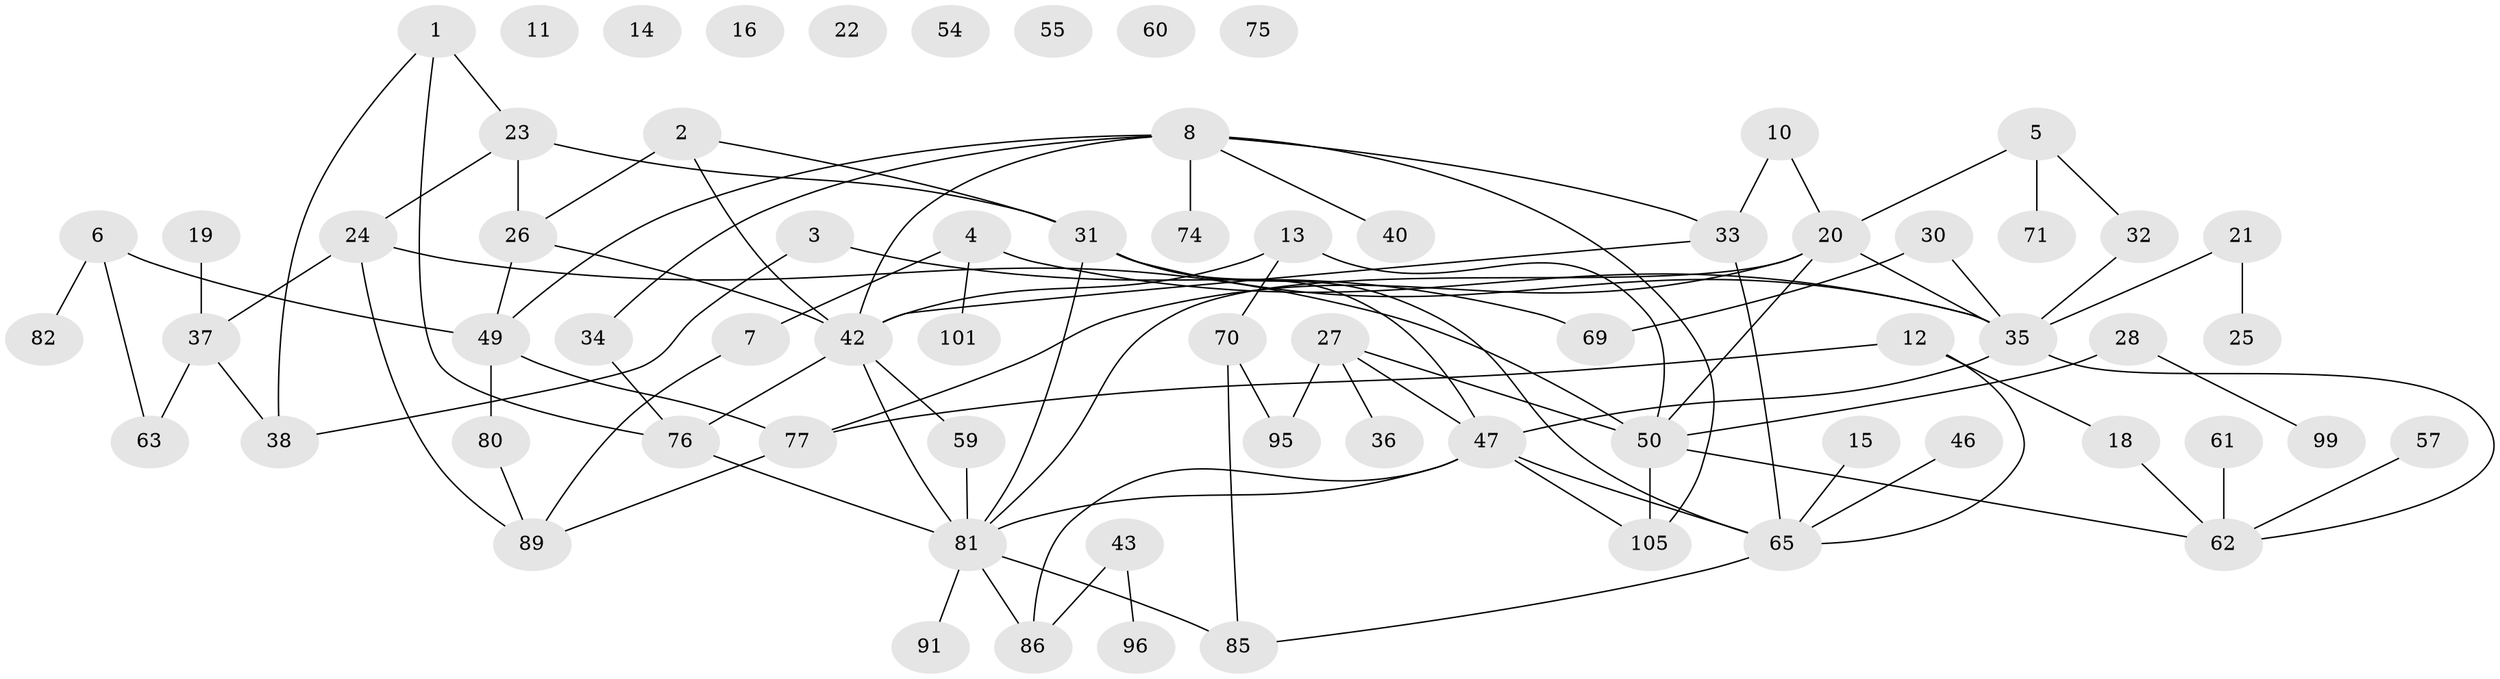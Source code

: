 // original degree distribution, {4: 0.16981132075471697, 2: 0.2358490566037736, 1: 0.24528301886792453, 3: 0.19811320754716982, 0: 0.0660377358490566, 5: 0.02830188679245283, 8: 0.009433962264150943, 6: 0.02830188679245283, 7: 0.018867924528301886}
// Generated by graph-tools (version 1.1) at 2025/41/03/06/25 10:41:23]
// undirected, 70 vertices, 96 edges
graph export_dot {
graph [start="1"]
  node [color=gray90,style=filled];
  1 [super="+52"];
  2 [super="+9"];
  3 [super="+87"];
  4 [super="+29"];
  5 [super="+17"];
  6 [super="+67"];
  7;
  8 [super="+51"];
  10;
  11;
  12 [super="+73"];
  13 [super="+93"];
  14;
  15;
  16;
  18 [super="+92"];
  19;
  20 [super="+58"];
  21 [super="+44"];
  22;
  23;
  24 [super="+39"];
  25;
  26 [super="+41"];
  27 [super="+100"];
  28 [super="+45"];
  30;
  31 [super="+48"];
  32 [super="+84"];
  33 [super="+66"];
  34 [super="+97"];
  35 [super="+56"];
  36 [super="+83"];
  37;
  38 [super="+78"];
  40;
  42 [super="+98"];
  43 [super="+90"];
  46;
  47 [super="+104"];
  49 [super="+79"];
  50 [super="+53"];
  54 [super="+64"];
  55;
  57;
  59;
  60;
  61;
  62 [super="+102"];
  63 [super="+72"];
  65 [super="+68"];
  69;
  70;
  71;
  74;
  75;
  76 [super="+88"];
  77;
  80;
  81 [super="+94"];
  82 [super="+103"];
  85;
  86;
  89;
  91;
  95 [super="+106"];
  96;
  99;
  101;
  105;
  1 -- 23;
  1 -- 38;
  1 -- 76;
  2 -- 26;
  2 -- 42;
  2 -- 31;
  3 -- 69;
  3 -- 38;
  4 -- 35;
  4 -- 101;
  4 -- 7;
  5 -- 20;
  5 -- 32;
  5 -- 71;
  6 -- 49;
  6 -- 82;
  6 -- 63;
  7 -- 89;
  8 -- 33;
  8 -- 34;
  8 -- 49;
  8 -- 42;
  8 -- 74;
  8 -- 105;
  8 -- 40;
  10 -- 33;
  10 -- 20;
  12 -- 77;
  12 -- 65;
  12 -- 18;
  13 -- 42;
  13 -- 50;
  13 -- 70;
  15 -- 65;
  18 -- 62;
  19 -- 37;
  20 -- 35;
  20 -- 50;
  20 -- 81;
  20 -- 77;
  21 -- 25;
  21 -- 35;
  23 -- 26;
  23 -- 31;
  23 -- 24;
  24 -- 37;
  24 -- 50;
  24 -- 89;
  26 -- 49;
  26 -- 42;
  27 -- 36;
  27 -- 50;
  27 -- 95;
  27 -- 47;
  28 -- 99;
  28 -- 50;
  30 -- 69;
  30 -- 35;
  31 -- 35;
  31 -- 81;
  31 -- 65;
  31 -- 47;
  32 -- 35;
  33 -- 42;
  33 -- 65;
  34 -- 76;
  35 -- 47;
  35 -- 62;
  37 -- 38;
  37 -- 63;
  42 -- 59;
  42 -- 81;
  42 -- 76;
  43 -- 96;
  43 -- 86;
  46 -- 65;
  47 -- 86;
  47 -- 105;
  47 -- 81;
  47 -- 65;
  49 -- 80 [weight=2];
  49 -- 77;
  50 -- 105;
  50 -- 62;
  57 -- 62;
  59 -- 81;
  61 -- 62;
  65 -- 85;
  70 -- 85;
  70 -- 95;
  76 -- 81;
  77 -- 89;
  80 -- 89;
  81 -- 85;
  81 -- 91;
  81 -- 86;
}
